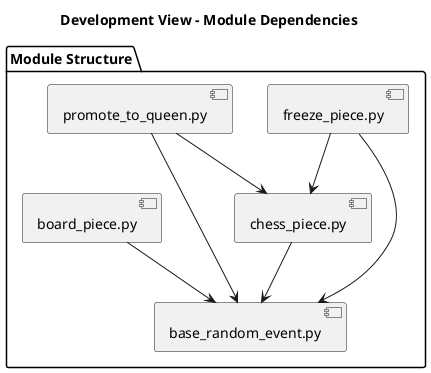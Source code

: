 @startuml
title Development View - Module Dependencies

package "Module Structure" {
  [chess_piece.py]
  [base_random_event.py]
  [freeze_piece.py]
  [promote_to_queen.py]
  [board_piece.py]
}

[chess_piece.py] --> [base_random_event.py]
[freeze_piece.py] --> [base_random_event.py]
[promote_to_queen.py] --> [base_random_event.py]
[freeze_piece.py] --> [chess_piece.py]
[promote_to_queen.py] --> [chess_piece.py]
[board_piece.py] --> [base_random_event.py]
@enduml